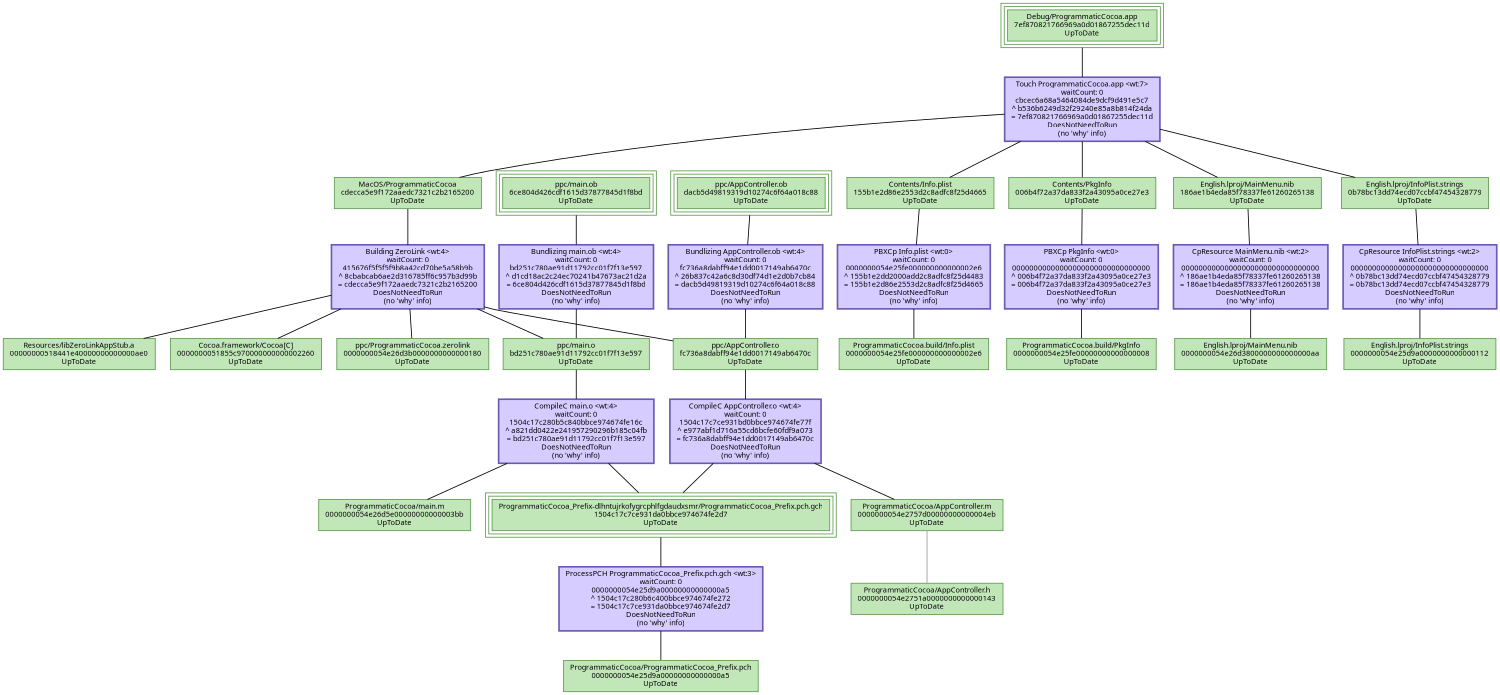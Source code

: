 digraph ProgrammaticCocoa {
   size = "10.000000,8.500000";
   concentrate = false;

   node [ shape = box, style = filled, color = "0.3 0.5 0.6", fillcolor = "0.3 0.2 0.9", fontname = "Monaco", fontsize = "9" ];
   n00001 [ label = "Debug/ProgrammaticCocoa.app\n7ef870821766969a0d01867255dec11d\nUpToDate", peripheries = 3 ];
   n00002 [ label = "Contents/Info.plist\n155b1e2d86e2553d2c8adfc8f25d4665\nUpToDate" ];
   n00003 [ label = "ProgrammaticCocoa.build/Info.plist\n0000000054e25fe000000000000002e6\nUpToDate" ];
   n00004 [ label = "Contents/PkgInfo\n006b4f72a37da833f2a43095a0ce27e3\nUpToDate" ];
   n00005 [ label = "ProgrammaticCocoa.build/PkgInfo\n0000000054e25fe00000000000000008\nUpToDate" ];
   n00006 [ label = "English.lproj/MainMenu.nib\n186ae1b4eda85f78337fe61260265138\nUpToDate" ];
   n00007 [ label = "English.lproj/MainMenu.nib\n0000000054e26d3800000000000000aa\nUpToDate" ];
   n00008 [ label = "English.lproj/InfoPlist.strings\n0b78bc13dd74ecd07ccbf47454328779\nUpToDate" ];
   n00009 [ label = "English.lproj/InfoPlist.strings\n0000000054e25d9a0000000000000112\nUpToDate" ];
   n00010 [ label = "ppc/main.o\nbd251c780ae91d11792cc01f7f13e597\nUpToDate" ];
   n00011 [ label = "ProgrammaticCocoa/ProgrammaticCocoa_Prefix.pch\n0000000054e25d9a00000000000000a5\nUpToDate" ];
   n00012 [ label = "ProgrammaticCocoa_Prefix-dlhntujrkofygrcphlfgdaudxsmr/ProgrammaticCocoa_Prefix.pch.gch\n1504c17c7ce931da0bbce974674fe2d7\nUpToDate", peripheries = 3 ];
   n00013 [ label = "ProgrammaticCocoa/main.m\n0000000054e26d5e00000000000003bb\nUpToDate" ];
   n00014 [ label = "ppc/AppController.o\nfc736a8dabff94e1dd0017149ab6470c\nUpToDate" ];
   n00015 [ label = "ProgrammaticCocoa/AppController.m\n0000000054e2757d00000000000004eb\nUpToDate" ];
   n00016 [ label = "MacOS/ProgrammaticCocoa\ncdecca5e9f172aaedc7321c2b2165200\nUpToDate" ];
   n00017 [ label = "ppc/main.ob\n6ce804d426cdf1615d37877845d1f8bd\nUpToDate", peripheries = 3 ];
   n00018 [ label = "ppc/AppController.ob\ndacb5d49819319d10274c6f64a018c88\nUpToDate", peripheries = 3 ];
   n00019 [ label = "Resources/libZeroLinkAppStub.a\n00000000518441e40000000000000ae0\nUpToDate" ];
   n00020 [ label = "Cocoa.framework/Cocoa[C]\n0000000051855c970000000000002260\nUpToDate" ];
   n00021 [ label = "ppc/ProgrammaticCocoa.zerolink\n0000000054e26d3b0000000000000180\nUpToDate" ];
   n00022 [ label = "ProgrammaticCocoa/AppController.h\n0000000054e2751a0000000000000143\nUpToDate" ];

   node [ shape = box, style = "filled,bold", color = "0.7 0.5 0.7", fillcolor = "0.7 0.2 1.0", fontname = "Monaco", fontsize = "9" ];
   c00001 [ label = "PBXCp Info.plist <wt:0>\nwaitCount: 0\n0000000054e25fe000000000000002e6\n^ 155b1e2dd2000add2c8adfc8f25d4483\n= 155b1e2d86e2553d2c8adfc8f25d4665\nDoesNotNeedToRun\n(no 'why' info)" ];
   c00002 [ label = "PBXCp PkgInfo <wt:0>\nwaitCount: 0\n00000000000000000000000000000000\n^ 006b4f72a37da833f2a43095a0ce27e3\n= 006b4f72a37da833f2a43095a0ce27e3\nDoesNotNeedToRun\n(no 'why' info)" ];
   c00003 [ label = "CpResource MainMenu.nib <wt:2>\nwaitCount: 0\n00000000000000000000000000000000\n^ 186ae1b4eda85f78337fe61260265138\n= 186ae1b4eda85f78337fe61260265138\nDoesNotNeedToRun\n(no 'why' info)" ];
   c00004 [ label = "CpResource InfoPlist.strings <wt:2>\nwaitCount: 0\n00000000000000000000000000000000\n^ 0b78bc13dd74ecd07ccbf47454328779\n= 0b78bc13dd74ecd07ccbf47454328779\nDoesNotNeedToRun\n(no 'why' info)" ];
   c00005 [ label = "CompileC main.o <wt:4>\nwaitCount: 0\n1504c17c280b5c840bbce974674fe16c\n^ a821dd0422e241957290296b185c04fb\n= bd251c780ae91d11792cc01f7f13e597\nDoesNotNeedToRun\n(no 'why' info)" ];
   c00006 [ label = "ProcessPCH ProgrammaticCocoa_Prefix.pch.gch <wt:3>\nwaitCount: 0\n0000000054e25d9a00000000000000a5\n^ 1504c17c280b6c400bbce974674fe272\n= 1504c17c7ce931da0bbce974674fe2d7\nDoesNotNeedToRun\n(no 'why' info)" ];
   c00007 [ label = "CompileC AppController.o <wt:4>\nwaitCount: 0\n1504c17c7ce931bd0bbce974674fe77f\n^ e977abf1d716a55cd6bcfe60fdf9a073\n= fc736a8dabff94e1dd0017149ab6470c\nDoesNotNeedToRun\n(no 'why' info)" ];
   c00008 [ label = "Bundlizing main.ob <wt:4>\nwaitCount: 0\nbd251c780ae91d11792cc01f7f13e597\n^ d1cd18ac2c24ec70241b47673ac21d2a\n= 6ce804d426cdf1615d37877845d1f8bd\nDoesNotNeedToRun\n(no 'why' info)" ];
   c00009 [ label = "Bundlizing AppController.ob <wt:4>\nwaitCount: 0\nfc736a8dabff94e1dd0017149ab6470c\n^ 26b837c42a6c8d30df74d1e2d0b7cb84\n= dacb5d49819319d10274c6f64a018c88\nDoesNotNeedToRun\n(no 'why' info)" ];
   c00010 [ label = "Building ZeroLink <wt:4>\nwaitCount: 0\n415676f5f5f5f9b8a42cd70be5a58b9b\n^ 8cbabcab6ae2d316785ff6c957b3d99b\n= cdecca5e9f172aaedc7321c2b2165200\nDoesNotNeedToRun\n(no 'why' info)" ];
   c00011 [ label = "Touch ProgrammaticCocoa.app <wt:7>\nwaitCount: 0\ncbcec6a68a5464084de9dcf9d491e5c7\n^ b536b6249d32f29240e85a8b814f24da\n= 7ef870821766969a0d01867255dec11d\nDoesNotNeedToRun\n(no 'why' info)" ];

   edge [ style = solid, color = black, arrowhead = none, arrowtail = normal ];
   n00001 -> { c00011 };
   n00002 -> { c00001 };
   n00004 -> { c00002 };
   n00006 -> { c00003 };
   n00008 -> { c00004 };
   n00010 -> { c00005 };
   n00012 -> { c00006 };
   n00014 -> { c00007 };
   n00016 -> { c00010 };
   n00017 -> { c00008 };
   n00018 -> { c00009 };
   c00001 -> { n00003 };
   c00002 -> { n00005 n00005 };
   c00003 -> { n00007 n00007 };
   c00004 -> { n00009 n00009 };
   c00005 -> { n00012 n00013 };
   c00006 -> { n00011 };
   c00007 -> { n00012 n00015 };
   c00008 -> { n00010 };
   c00009 -> { n00014 };
   c00010 -> { n00010 n00014 n00019 n00020 n00021 };
   c00011 -> { n00002 n00004 n00006 n00008 n00016 };

   edge [ style = solid, color = gray60, arrowhead = none, arrowtail = normal ];
   n00015 -> { n00022 };
}
